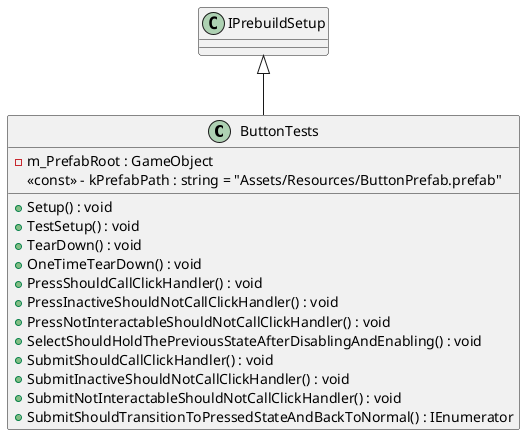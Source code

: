 @startuml
class ButtonTests {
    - m_PrefabRoot : GameObject
    <<const>> - kPrefabPath : string = "Assets/Resources/ButtonPrefab.prefab"
    + Setup() : void
    + TestSetup() : void
    + TearDown() : void
    + OneTimeTearDown() : void
    + PressShouldCallClickHandler() : void
    + PressInactiveShouldNotCallClickHandler() : void
    + PressNotInteractableShouldNotCallClickHandler() : void
    + SelectShouldHoldThePreviousStateAfterDisablingAndEnabling() : void
    + SubmitShouldCallClickHandler() : void
    + SubmitInactiveShouldNotCallClickHandler() : void
    + SubmitNotInteractableShouldNotCallClickHandler() : void
    + SubmitShouldTransitionToPressedStateAndBackToNormal() : IEnumerator
}
IPrebuildSetup <|-- ButtonTests
@enduml
